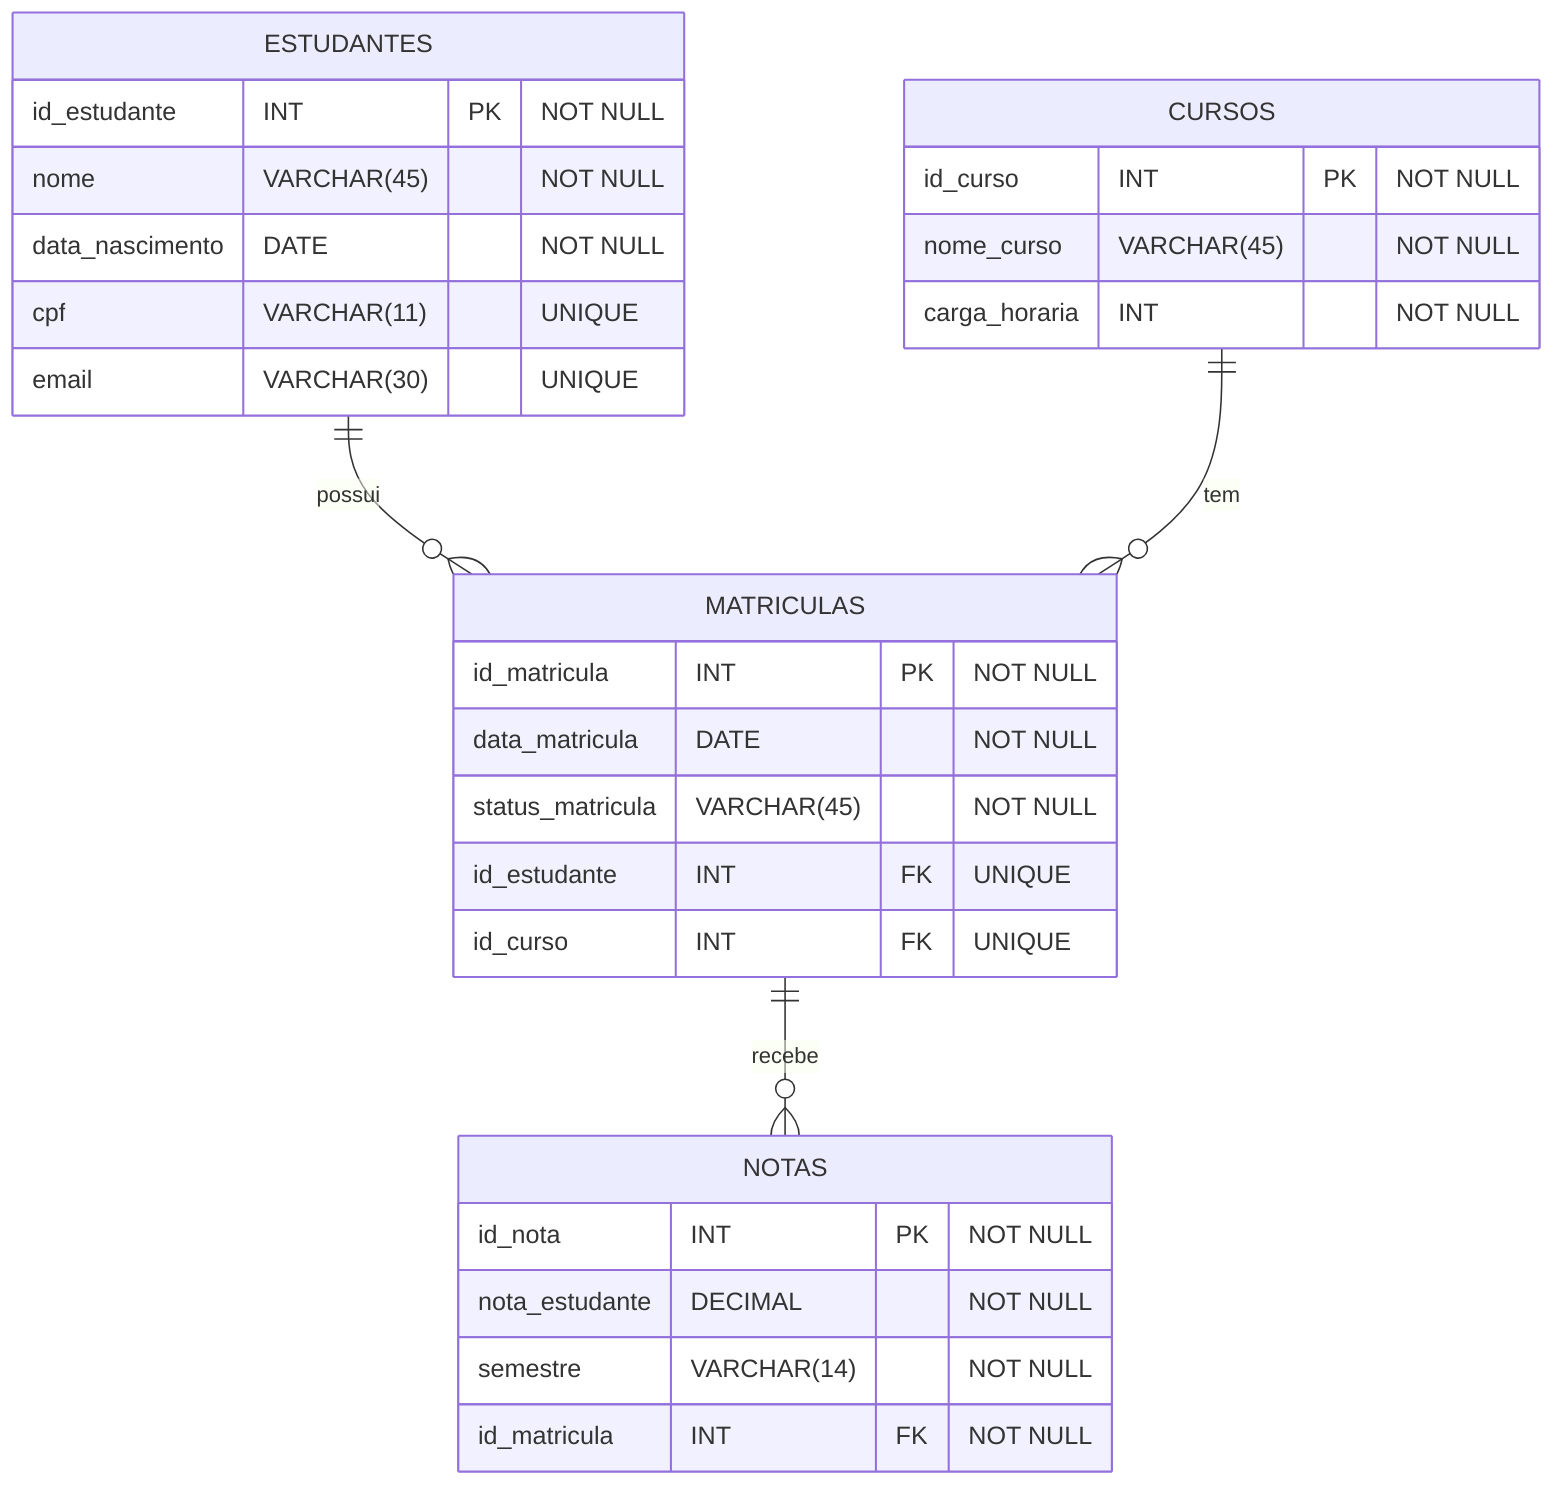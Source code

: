 erDiagram
    ESTUDANTES {
        id_estudante INT PK "NOT NULL"
        nome VARCHAR(45) "NOT NULL"
        data_nascimento DATE "NOT NULL"
        cpf VARCHAR(11) "UNIQUE"
        email VARCHAR(30) "UNIQUE"
    }

    MATRICULAS {
        id_matricula INT PK "NOT NULL"
        data_matricula DATE "NOT NULL"
        status_matricula VARCHAR(45) "NOT NULL"
        id_estudante INT FK "UNIQUE"
        id_curso INT FK "UNIQUE"
    }

    NOTAS {
        id_nota INT PK "NOT NULL"
        nota_estudante DECIMAL "NOT NULL"
        semestre VARCHAR(14) "NOT NULL"
        id_matricula INT FK "NOT NULL"
    }

    CURSOS {
        id_curso INT PK "NOT NULL"
        nome_curso VARCHAR(45) "NOT NULL"
        carga_horaria INT "NOT NULL"
    }

    ESTUDANTES ||--o{ MATRICULAS : "possui"
    CURSOS ||--o{ MATRICULAS : "tem"
    MATRICULAS ||--o{ NOTAS : "recebe"